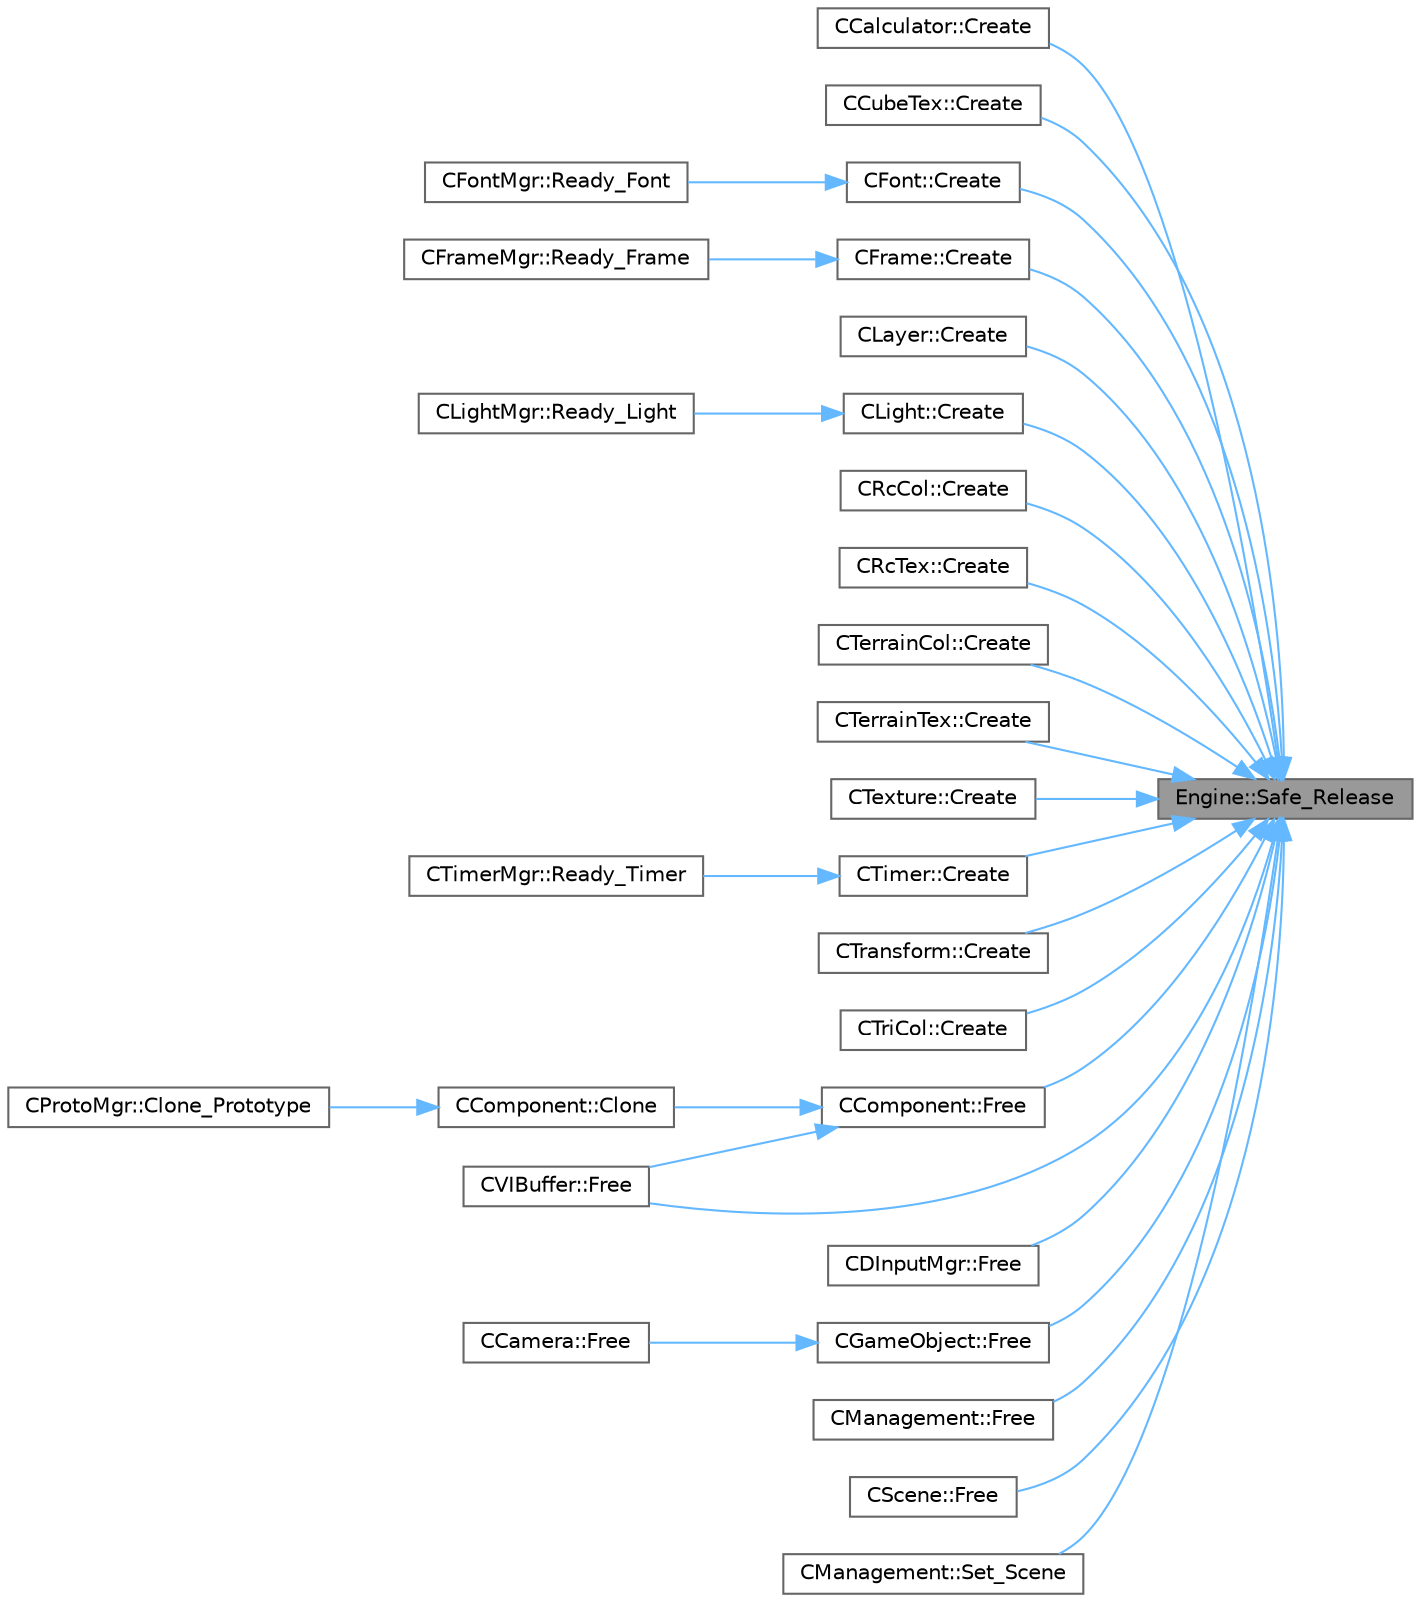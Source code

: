 digraph "Engine::Safe_Release"
{
 // LATEX_PDF_SIZE
  bgcolor="transparent";
  edge [fontname=Helvetica,fontsize=10,labelfontname=Helvetica,labelfontsize=10];
  node [fontname=Helvetica,fontsize=10,shape=box,height=0.2,width=0.4];
  rankdir="RL";
  Node1 [id="Node000001",label="Engine::Safe_Release",height=0.2,width=0.4,color="gray40", fillcolor="grey60", style="filled", fontcolor="black",tooltip=" "];
  Node1 -> Node2 [id="edge30_Node000001_Node000002",dir="back",color="steelblue1",style="solid",tooltip=" "];
  Node2 [id="Node000002",label="CCalculator::Create",height=0.2,width=0.4,color="grey40", fillcolor="white", style="filled",URL="$class_c_calculator.html#ab7340518b4587a2c69431ba02138fb53",tooltip=" "];
  Node1 -> Node3 [id="edge31_Node000001_Node000003",dir="back",color="steelblue1",style="solid",tooltip=" "];
  Node3 [id="Node000003",label="CCubeTex::Create",height=0.2,width=0.4,color="grey40", fillcolor="white", style="filled",URL="$class_c_cube_tex.html#ab51a54e381a5d5aa64b764be1391b802",tooltip=" "];
  Node1 -> Node4 [id="edge32_Node000001_Node000004",dir="back",color="steelblue1",style="solid",tooltip=" "];
  Node4 [id="Node000004",label="CFont::Create",height=0.2,width=0.4,color="grey40", fillcolor="white", style="filled",URL="$class_c_font.html#a4e5b6118e07edf22bc59f5d12a129dbf",tooltip=" "];
  Node4 -> Node5 [id="edge33_Node000004_Node000005",dir="back",color="steelblue1",style="solid",tooltip=" "];
  Node5 [id="Node000005",label="CFontMgr::Ready_Font",height=0.2,width=0.4,color="grey40", fillcolor="white", style="filled",URL="$class_c_font_mgr.html#af0ec6f3fe5cfa4b3122d5853fcf4463e",tooltip=" "];
  Node1 -> Node6 [id="edge34_Node000001_Node000006",dir="back",color="steelblue1",style="solid",tooltip=" "];
  Node6 [id="Node000006",label="CFrame::Create",height=0.2,width=0.4,color="grey40", fillcolor="white", style="filled",URL="$class_c_frame.html#a4b039b5ced5c92ca1c7dfce83adb359f",tooltip=" "];
  Node6 -> Node7 [id="edge35_Node000006_Node000007",dir="back",color="steelblue1",style="solid",tooltip=" "];
  Node7 [id="Node000007",label="CFrameMgr::Ready_Frame",height=0.2,width=0.4,color="grey40", fillcolor="white", style="filled",URL="$class_c_frame_mgr.html#ab425fdbef296be4896163de45a98990c",tooltip=" "];
  Node1 -> Node8 [id="edge36_Node000001_Node000008",dir="back",color="steelblue1",style="solid",tooltip=" "];
  Node8 [id="Node000008",label="CLayer::Create",height=0.2,width=0.4,color="grey40", fillcolor="white", style="filled",URL="$class_c_layer.html#aa856187ebf6d56ddfb7d991507b1a63e",tooltip=" "];
  Node1 -> Node9 [id="edge37_Node000001_Node000009",dir="back",color="steelblue1",style="solid",tooltip=" "];
  Node9 [id="Node000009",label="CLight::Create",height=0.2,width=0.4,color="grey40", fillcolor="white", style="filled",URL="$class_c_light.html#abb44b3e36537a9120cf4944de406f800",tooltip=" "];
  Node9 -> Node10 [id="edge38_Node000009_Node000010",dir="back",color="steelblue1",style="solid",tooltip=" "];
  Node10 [id="Node000010",label="CLightMgr::Ready_Light",height=0.2,width=0.4,color="grey40", fillcolor="white", style="filled",URL="$class_c_light_mgr.html#a0df8c34bc6fc7aaa3225a0f89031b454",tooltip=" "];
  Node1 -> Node11 [id="edge39_Node000001_Node000011",dir="back",color="steelblue1",style="solid",tooltip=" "];
  Node11 [id="Node000011",label="CRcCol::Create",height=0.2,width=0.4,color="grey40", fillcolor="white", style="filled",URL="$class_c_rc_col.html#a9f800af16367bb8a6905ac1c247d3ea9",tooltip=" "];
  Node1 -> Node12 [id="edge40_Node000001_Node000012",dir="back",color="steelblue1",style="solid",tooltip=" "];
  Node12 [id="Node000012",label="CRcTex::Create",height=0.2,width=0.4,color="grey40", fillcolor="white", style="filled",URL="$class_c_rc_tex.html#a77ff13acf4240d95fe2c861a6018b6e8",tooltip=" "];
  Node1 -> Node13 [id="edge41_Node000001_Node000013",dir="back",color="steelblue1",style="solid",tooltip=" "];
  Node13 [id="Node000013",label="CTerrainCol::Create",height=0.2,width=0.4,color="grey40", fillcolor="white", style="filled",URL="$class_c_terrain_col.html#a2fbb1d9615794cebe087cb932f525011",tooltip=" "];
  Node1 -> Node14 [id="edge42_Node000001_Node000014",dir="back",color="steelblue1",style="solid",tooltip=" "];
  Node14 [id="Node000014",label="CTerrainTex::Create",height=0.2,width=0.4,color="grey40", fillcolor="white", style="filled",URL="$class_c_terrain_tex.html#a32ca51aa320d8bf9a3ee5a4f60389387",tooltip=" "];
  Node1 -> Node15 [id="edge43_Node000001_Node000015",dir="back",color="steelblue1",style="solid",tooltip=" "];
  Node15 [id="Node000015",label="CTexture::Create",height=0.2,width=0.4,color="grey40", fillcolor="white", style="filled",URL="$class_c_texture.html#a908b5f9ae0fcb509a5f2ee1897f652d6",tooltip=" "];
  Node1 -> Node16 [id="edge44_Node000001_Node000016",dir="back",color="steelblue1",style="solid",tooltip=" "];
  Node16 [id="Node000016",label="CTimer::Create",height=0.2,width=0.4,color="grey40", fillcolor="white", style="filled",URL="$class_c_timer.html#aafb22675c7c1bf353f3d373f8429e5cc",tooltip=" "];
  Node16 -> Node17 [id="edge45_Node000016_Node000017",dir="back",color="steelblue1",style="solid",tooltip=" "];
  Node17 [id="Node000017",label="CTimerMgr::Ready_Timer",height=0.2,width=0.4,color="grey40", fillcolor="white", style="filled",URL="$class_c_timer_mgr.html#addec83ec3d04bea245466d0124a9f612",tooltip=" "];
  Node1 -> Node18 [id="edge46_Node000001_Node000018",dir="back",color="steelblue1",style="solid",tooltip=" "];
  Node18 [id="Node000018",label="CTransform::Create",height=0.2,width=0.4,color="grey40", fillcolor="white", style="filled",URL="$class_c_transform.html#a0cdd415c4c547689b736698492c002a6",tooltip=" "];
  Node1 -> Node19 [id="edge47_Node000001_Node000019",dir="back",color="steelblue1",style="solid",tooltip=" "];
  Node19 [id="Node000019",label="CTriCol::Create",height=0.2,width=0.4,color="grey40", fillcolor="white", style="filled",URL="$class_c_tri_col.html#ad5101f7cd1877ac4df8107d0337d1312",tooltip=" "];
  Node1 -> Node20 [id="edge48_Node000001_Node000020",dir="back",color="steelblue1",style="solid",tooltip=" "];
  Node20 [id="Node000020",label="CComponent::Free",height=0.2,width=0.4,color="grey40", fillcolor="white", style="filled",URL="$class_c_component.html#abb47ac0113a8e99501af4213a4db2528",tooltip=" "];
  Node20 -> Node21 [id="edge49_Node000020_Node000021",dir="back",color="steelblue1",style="solid",tooltip=" "];
  Node21 [id="Node000021",label="CComponent::Clone",height=0.2,width=0.4,color="grey40", fillcolor="white", style="filled",URL="$class_c_component.html#aa999b573db0494f2772e1ef75a45e5a1",tooltip=" "];
  Node21 -> Node22 [id="edge50_Node000021_Node000022",dir="back",color="steelblue1",style="solid",tooltip=" "];
  Node22 [id="Node000022",label="CProtoMgr::Clone_Prototype",height=0.2,width=0.4,color="grey40", fillcolor="white", style="filled",URL="$class_c_proto_mgr.html#a20b1853184d2c0b02277f62e0f53a09a",tooltip=" "];
  Node20 -> Node23 [id="edge51_Node000020_Node000023",dir="back",color="steelblue1",style="solid",tooltip=" "];
  Node23 [id="Node000023",label="CVIBuffer::Free",height=0.2,width=0.4,color="grey40", fillcolor="white", style="filled",URL="$class_c_v_i_buffer.html#a7d2b83dc8132f02206dba94379752540",tooltip=" "];
  Node1 -> Node24 [id="edge52_Node000001_Node000024",dir="back",color="steelblue1",style="solid",tooltip=" "];
  Node24 [id="Node000024",label="CDInputMgr::Free",height=0.2,width=0.4,color="grey40", fillcolor="white", style="filled",URL="$class_c_d_input_mgr.html#ad376111beb1ff59989e792b1e13d25b5",tooltip=" "];
  Node1 -> Node25 [id="edge53_Node000001_Node000025",dir="back",color="steelblue1",style="solid",tooltip=" "];
  Node25 [id="Node000025",label="CGameObject::Free",height=0.2,width=0.4,color="grey40", fillcolor="white", style="filled",URL="$class_c_game_object.html#a52898893b9dc1190830d1a5aca958b20",tooltip=" "];
  Node25 -> Node26 [id="edge54_Node000025_Node000026",dir="back",color="steelblue1",style="solid",tooltip=" "];
  Node26 [id="Node000026",label="CCamera::Free",height=0.2,width=0.4,color="grey40", fillcolor="white", style="filled",URL="$class_c_camera.html#abf2f1e4e7125f66bba7892ed68468c30",tooltip=" "];
  Node1 -> Node27 [id="edge55_Node000001_Node000027",dir="back",color="steelblue1",style="solid",tooltip=" "];
  Node27 [id="Node000027",label="CManagement::Free",height=0.2,width=0.4,color="grey40", fillcolor="white", style="filled",URL="$class_c_management.html#a4ca84147289cd2ff88d465828357218e",tooltip=" "];
  Node1 -> Node28 [id="edge56_Node000001_Node000028",dir="back",color="steelblue1",style="solid",tooltip=" "];
  Node28 [id="Node000028",label="CScene::Free",height=0.2,width=0.4,color="grey40", fillcolor="white", style="filled",URL="$class_c_scene.html#abd26bd1d6294a3c66e8e11c68bf1e6e5",tooltip=" "];
  Node1 -> Node23 [id="edge57_Node000001_Node000023",dir="back",color="steelblue1",style="solid",tooltip=" "];
  Node1 -> Node29 [id="edge58_Node000001_Node000029",dir="back",color="steelblue1",style="solid",tooltip=" "];
  Node29 [id="Node000029",label="CManagement::Set_Scene",height=0.2,width=0.4,color="grey40", fillcolor="white", style="filled",URL="$class_c_management.html#a28110f514609e777cfe22b9ad3ff5a0a",tooltip=" "];
}
